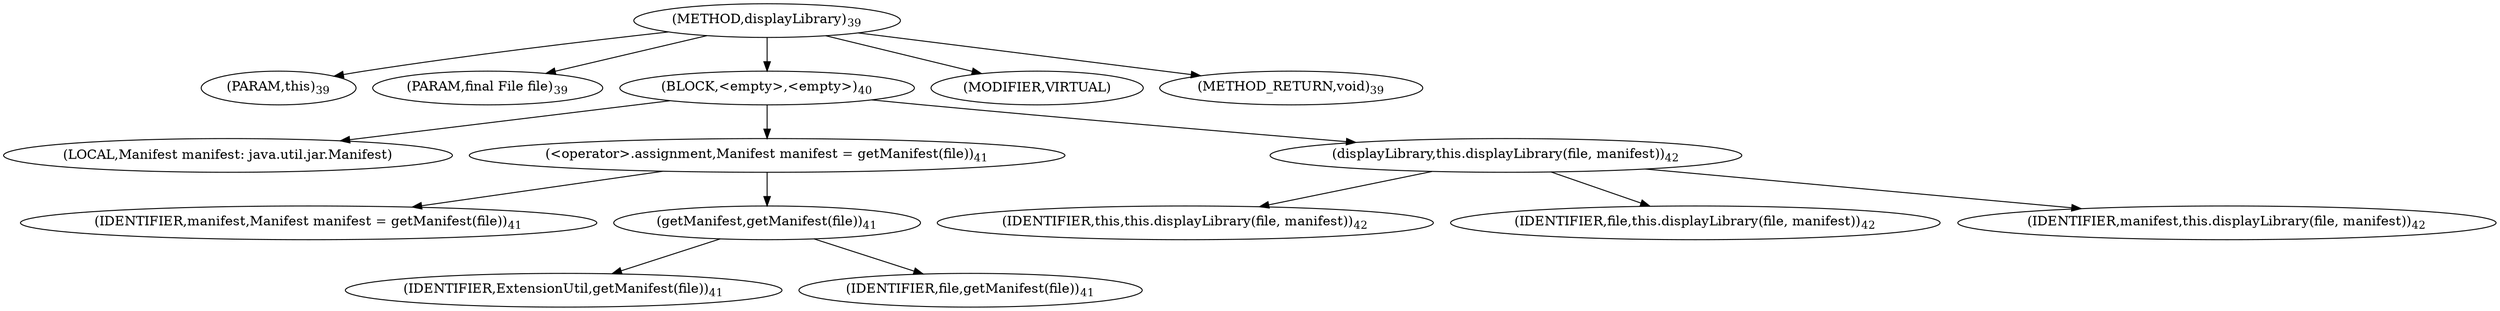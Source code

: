 digraph "displayLibrary" {  
"32" [label = <(METHOD,displayLibrary)<SUB>39</SUB>> ]
"4" [label = <(PARAM,this)<SUB>39</SUB>> ]
"33" [label = <(PARAM,final File file)<SUB>39</SUB>> ]
"34" [label = <(BLOCK,&lt;empty&gt;,&lt;empty&gt;)<SUB>40</SUB>> ]
"35" [label = <(LOCAL,Manifest manifest: java.util.jar.Manifest)> ]
"36" [label = <(&lt;operator&gt;.assignment,Manifest manifest = getManifest(file))<SUB>41</SUB>> ]
"37" [label = <(IDENTIFIER,manifest,Manifest manifest = getManifest(file))<SUB>41</SUB>> ]
"38" [label = <(getManifest,getManifest(file))<SUB>41</SUB>> ]
"39" [label = <(IDENTIFIER,ExtensionUtil,getManifest(file))<SUB>41</SUB>> ]
"40" [label = <(IDENTIFIER,file,getManifest(file))<SUB>41</SUB>> ]
"41" [label = <(displayLibrary,this.displayLibrary(file, manifest))<SUB>42</SUB>> ]
"3" [label = <(IDENTIFIER,this,this.displayLibrary(file, manifest))<SUB>42</SUB>> ]
"42" [label = <(IDENTIFIER,file,this.displayLibrary(file, manifest))<SUB>42</SUB>> ]
"43" [label = <(IDENTIFIER,manifest,this.displayLibrary(file, manifest))<SUB>42</SUB>> ]
"44" [label = <(MODIFIER,VIRTUAL)> ]
"45" [label = <(METHOD_RETURN,void)<SUB>39</SUB>> ]
  "32" -> "4" 
  "32" -> "33" 
  "32" -> "34" 
  "32" -> "44" 
  "32" -> "45" 
  "34" -> "35" 
  "34" -> "36" 
  "34" -> "41" 
  "36" -> "37" 
  "36" -> "38" 
  "38" -> "39" 
  "38" -> "40" 
  "41" -> "3" 
  "41" -> "42" 
  "41" -> "43" 
}
